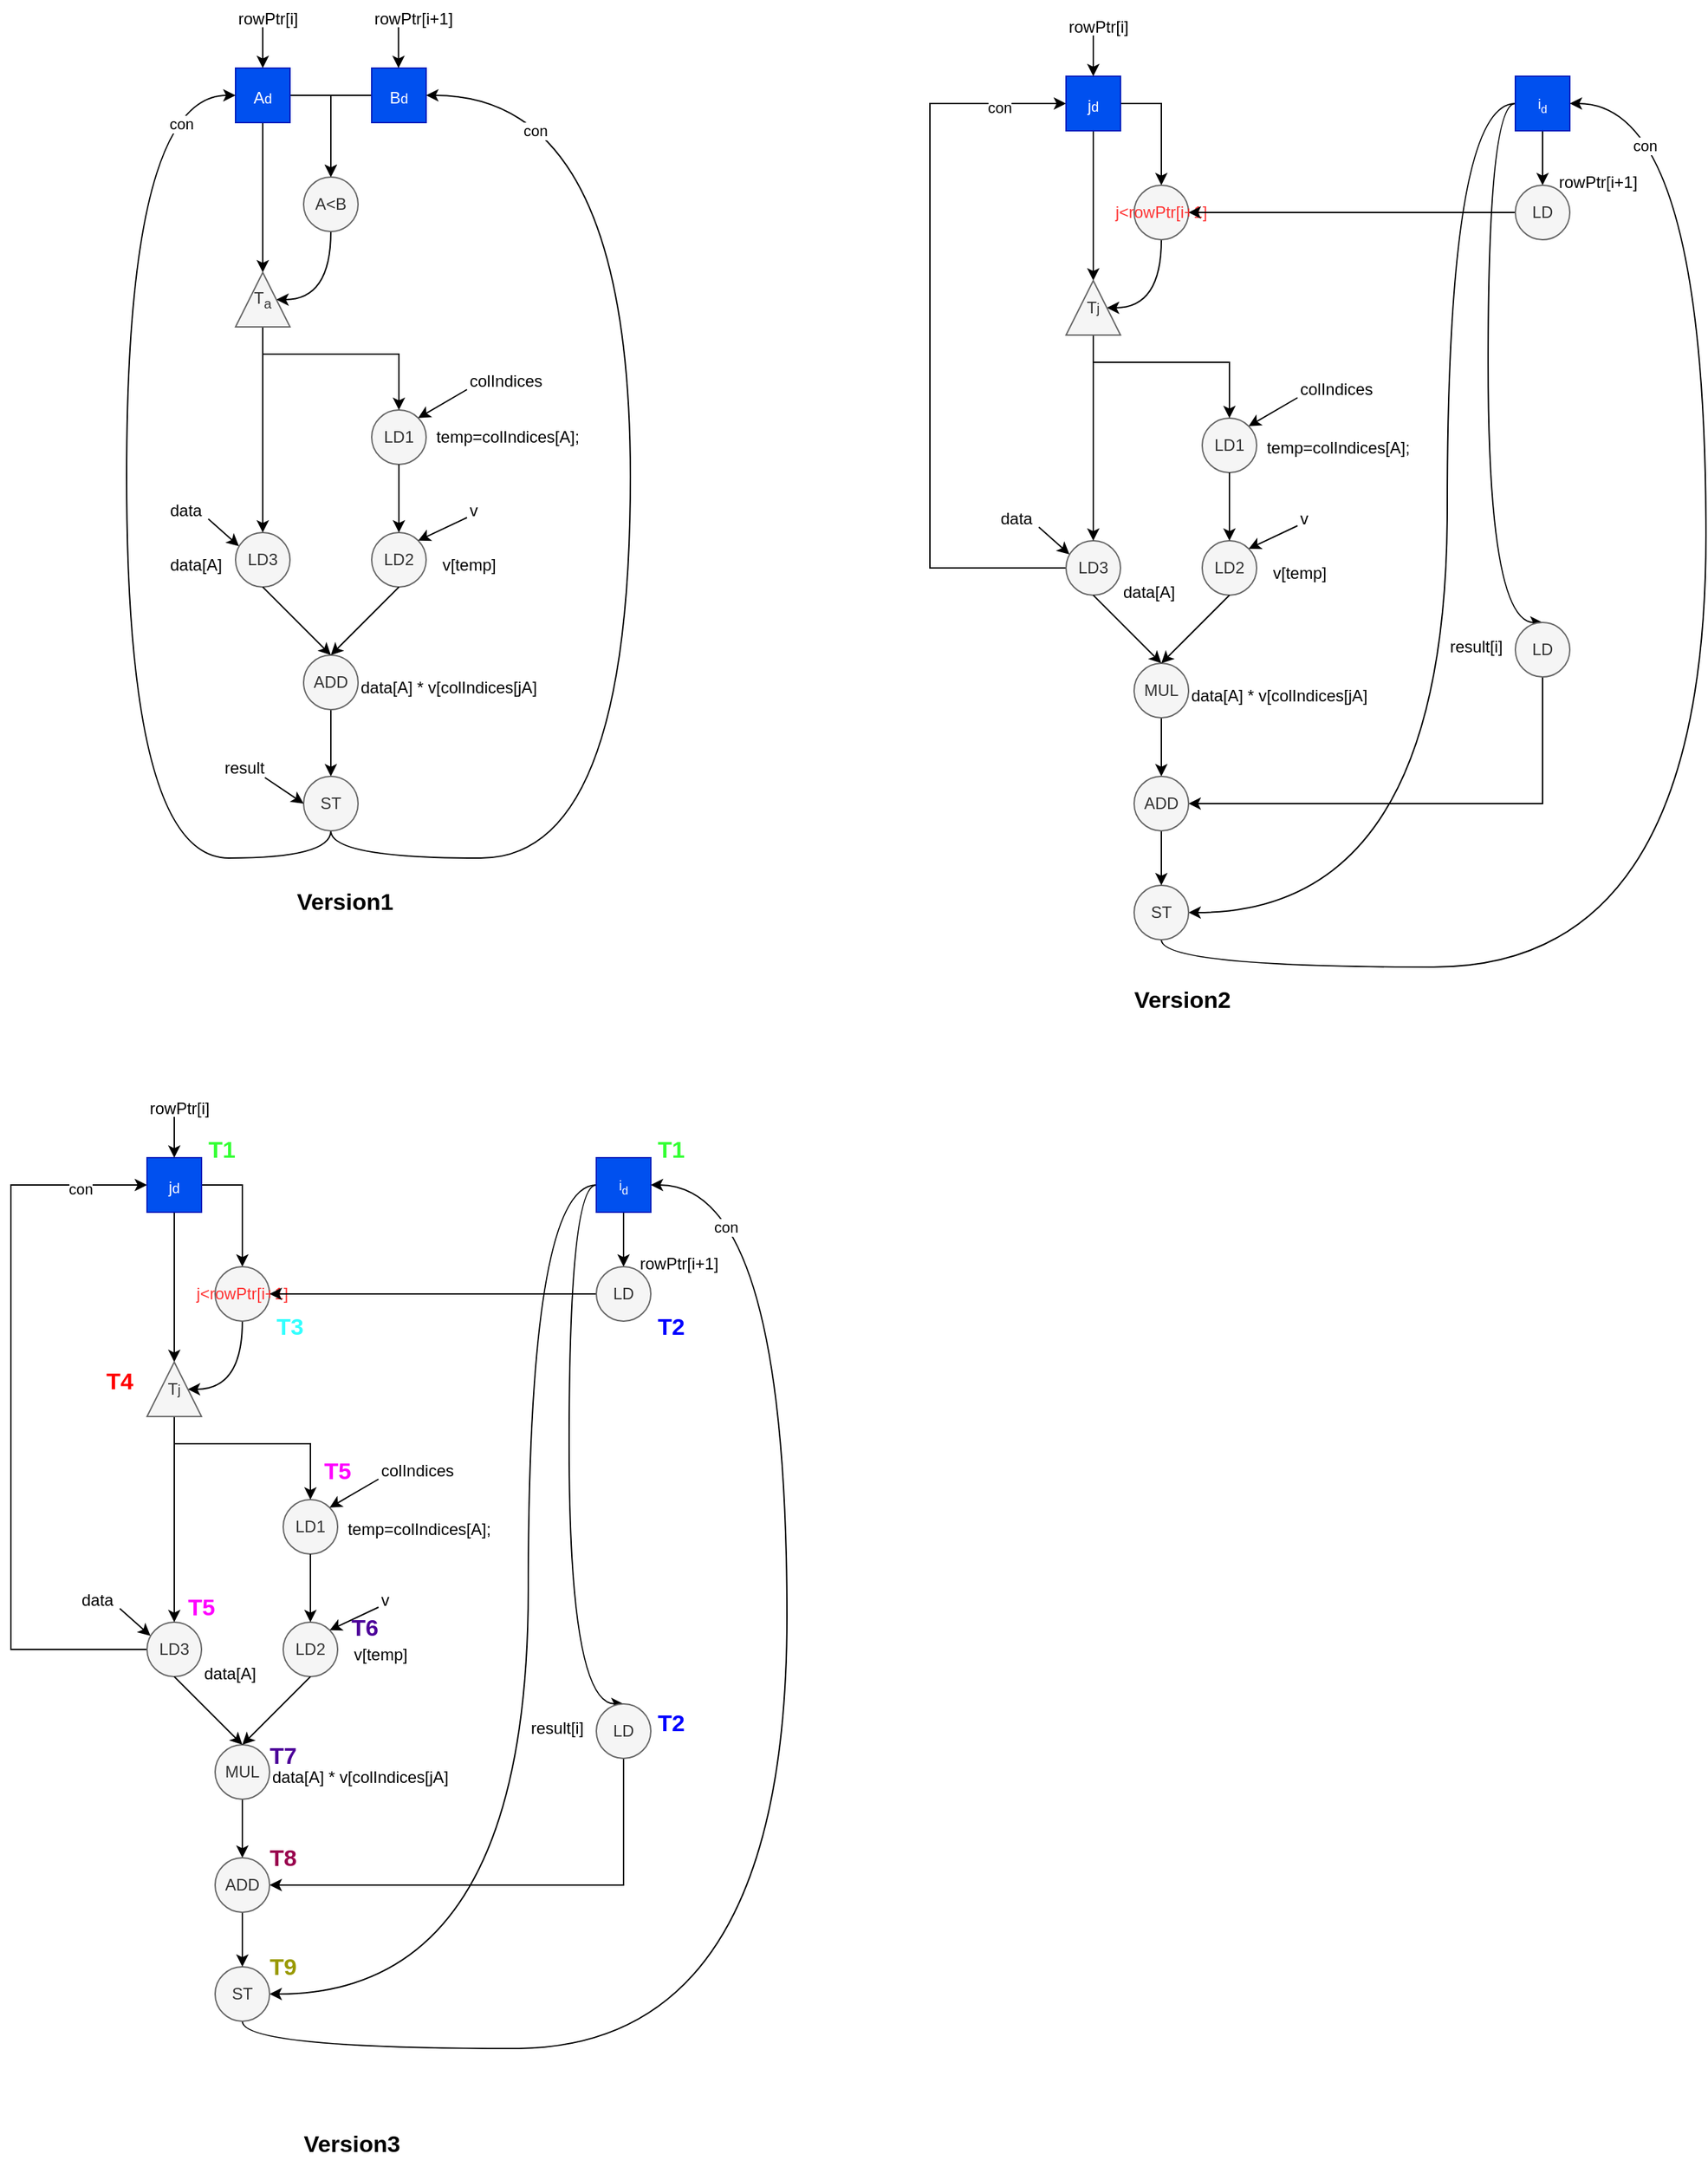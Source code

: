 <mxfile version="23.0.2" type="github">
  <diagram name="Page-1" id="8ce9d11a-91a2-4d17-14d8-a56ed91bf033">
    <mxGraphModel dx="686" dy="501" grid="1" gridSize="10" guides="1" tooltips="1" connect="1" arrows="1" fold="1" page="1" pageScale="1" pageWidth="1920" pageHeight="1200" background="none" math="0" shadow="0">
      <root>
        <mxCell id="0" />
        <mxCell id="1" parent="0" />
        <mxCell id="U-zHn95BD_rkfPfJ5epH-1" value="LD3" style="ellipse;whiteSpace=wrap;html=1;aspect=fixed;fillColor=#f5f5f5;fontColor=#333333;strokeColor=#666666;" parent="1" vertex="1">
          <mxGeometry x="320" y="411" width="40" height="40" as="geometry" />
        </mxCell>
        <mxCell id="U-zHn95BD_rkfPfJ5epH-3" value="LD1" style="ellipse;whiteSpace=wrap;html=1;aspect=fixed;fillColor=#f5f5f5;fontColor=#333333;strokeColor=#666666;" parent="1" vertex="1">
          <mxGeometry x="420" y="321" width="40" height="40" as="geometry" />
        </mxCell>
        <mxCell id="U-zHn95BD_rkfPfJ5epH-4" value="LD2" style="ellipse;whiteSpace=wrap;html=1;aspect=fixed;fillColor=#f5f5f5;fontColor=#333333;strokeColor=#666666;" parent="1" vertex="1">
          <mxGeometry x="420" y="411" width="40" height="40" as="geometry" />
        </mxCell>
        <mxCell id="U-zHn95BD_rkfPfJ5epH-37" style="edgeStyle=orthogonalEdgeStyle;rounded=0;orthogonalLoop=1;jettySize=auto;html=1;exitX=0.5;exitY=1;exitDx=0;exitDy=0;entryX=0.5;entryY=0;entryDx=0;entryDy=0;" parent="1" source="U-zHn95BD_rkfPfJ5epH-5" target="U-zHn95BD_rkfPfJ5epH-36" edge="1">
          <mxGeometry relative="1" as="geometry" />
        </mxCell>
        <mxCell id="U-zHn95BD_rkfPfJ5epH-5" value="ADD" style="ellipse;whiteSpace=wrap;html=1;aspect=fixed;fillColor=#f5f5f5;fontColor=#333333;strokeColor=#666666;" parent="1" vertex="1">
          <mxGeometry x="370" y="501" width="40" height="40" as="geometry" />
        </mxCell>
        <mxCell id="U-zHn95BD_rkfPfJ5epH-6" value="" style="endArrow=classic;html=1;rounded=0;exitX=0.5;exitY=1;exitDx=0;exitDy=0;entryX=0.5;entryY=0;entryDx=0;entryDy=0;" parent="1" source="U-zHn95BD_rkfPfJ5epH-3" target="U-zHn95BD_rkfPfJ5epH-4" edge="1">
          <mxGeometry width="50" height="50" relative="1" as="geometry">
            <mxPoint x="450" y="391" as="sourcePoint" />
            <mxPoint x="490" y="521" as="targetPoint" />
          </mxGeometry>
        </mxCell>
        <mxCell id="U-zHn95BD_rkfPfJ5epH-7" value="" style="endArrow=classic;html=1;rounded=0;exitX=0.5;exitY=1;exitDx=0;exitDy=0;entryX=0.5;entryY=0;entryDx=0;entryDy=0;" parent="1" source="U-zHn95BD_rkfPfJ5epH-4" target="U-zHn95BD_rkfPfJ5epH-5" edge="1">
          <mxGeometry width="50" height="50" relative="1" as="geometry">
            <mxPoint x="430" y="501" as="sourcePoint" />
            <mxPoint x="350" y="511" as="targetPoint" />
          </mxGeometry>
        </mxCell>
        <mxCell id="U-zHn95BD_rkfPfJ5epH-8" value="" style="endArrow=classic;html=1;rounded=0;exitX=0.5;exitY=1;exitDx=0;exitDy=0;entryX=0.5;entryY=0;entryDx=0;entryDy=0;" parent="1" source="U-zHn95BD_rkfPfJ5epH-1" target="U-zHn95BD_rkfPfJ5epH-5" edge="1">
          <mxGeometry width="50" height="50" relative="1" as="geometry">
            <mxPoint x="450" y="501" as="sourcePoint" />
            <mxPoint x="350" y="551" as="targetPoint" />
          </mxGeometry>
        </mxCell>
        <mxCell id="U-zHn95BD_rkfPfJ5epH-9" value="temp=colIndices[A];" style="text;strokeColor=none;align=center;fillColor=none;html=1;verticalAlign=middle;whiteSpace=wrap;rounded=0;" parent="1" vertex="1">
          <mxGeometry x="490" y="326" width="60" height="30" as="geometry" />
        </mxCell>
        <mxCell id="U-zHn95BD_rkfPfJ5epH-10" value="data[A]" style="text;whiteSpace=wrap;" parent="1" vertex="1">
          <mxGeometry x="270" y="421" width="70" height="40" as="geometry" />
        </mxCell>
        <mxCell id="U-zHn95BD_rkfPfJ5epH-11" value="v[temp]" style="text;whiteSpace=wrap;" parent="1" vertex="1">
          <mxGeometry x="470" y="421" width="70" height="40" as="geometry" />
        </mxCell>
        <mxCell id="U-zHn95BD_rkfPfJ5epH-12" value="data[A] * v[colIndices[jA]" style="text;whiteSpace=wrap;" parent="1" vertex="1">
          <mxGeometry x="410" y="511" width="150" height="40" as="geometry" />
        </mxCell>
        <mxCell id="U-zHn95BD_rkfPfJ5epH-22" style="edgeStyle=orthogonalEdgeStyle;rounded=0;orthogonalLoop=1;jettySize=auto;html=1;exitX=1;exitY=0.5;exitDx=0;exitDy=0;entryX=0.5;entryY=0;entryDx=0;entryDy=0;" parent="1" source="U-zHn95BD_rkfPfJ5epH-13" target="U-zHn95BD_rkfPfJ5epH-20" edge="1">
          <mxGeometry relative="1" as="geometry" />
        </mxCell>
        <mxCell id="U-zHn95BD_rkfPfJ5epH-24" style="edgeStyle=orthogonalEdgeStyle;rounded=0;orthogonalLoop=1;jettySize=auto;html=1;exitX=0.5;exitY=1;exitDx=0;exitDy=0;entryX=1;entryY=0.5;entryDx=0;entryDy=0;" parent="1" source="U-zHn95BD_rkfPfJ5epH-13" target="U-zHn95BD_rkfPfJ5epH-21" edge="1">
          <mxGeometry relative="1" as="geometry" />
        </mxCell>
        <mxCell id="U-zHn95BD_rkfPfJ5epH-13" value="&lt;sub&gt;&lt;span style=&quot;font-size: 12px;&quot;&gt;A&lt;/span&gt;d&lt;/sub&gt;" style="whiteSpace=wrap;html=1;aspect=fixed;fillColor=#0050ef;strokeColor=#001DBC;fontColor=#ffffff;" parent="1" vertex="1">
          <mxGeometry x="320" y="70" width="40" height="40" as="geometry" />
        </mxCell>
        <mxCell id="U-zHn95BD_rkfPfJ5epH-25" style="edgeStyle=orthogonalEdgeStyle;rounded=0;orthogonalLoop=1;jettySize=auto;html=1;exitX=0;exitY=0.5;exitDx=0;exitDy=0;entryX=0.5;entryY=0;entryDx=0;entryDy=0;" parent="1" source="U-zHn95BD_rkfPfJ5epH-14" target="U-zHn95BD_rkfPfJ5epH-20" edge="1">
          <mxGeometry relative="1" as="geometry" />
        </mxCell>
        <mxCell id="U-zHn95BD_rkfPfJ5epH-14" value="&lt;sub&gt;&lt;span style=&quot;font-size: 12px;&quot;&gt;B&lt;/span&gt;d&lt;/sub&gt;" style="whiteSpace=wrap;html=1;aspect=fixed;fillColor=#0050ef;strokeColor=#001DBC;fontColor=#ffffff;" parent="1" vertex="1">
          <mxGeometry x="420" y="70" width="40" height="40" as="geometry" />
        </mxCell>
        <mxCell id="U-zHn95BD_rkfPfJ5epH-15" value="" style="endArrow=classic;html=1;rounded=0;entryX=0.5;entryY=0;entryDx=0;entryDy=0;" parent="1" target="U-zHn95BD_rkfPfJ5epH-13" edge="1">
          <mxGeometry width="50" height="50" relative="1" as="geometry">
            <mxPoint x="340" y="40" as="sourcePoint" />
            <mxPoint x="390" y="-10" as="targetPoint" />
          </mxGeometry>
        </mxCell>
        <mxCell id="U-zHn95BD_rkfPfJ5epH-17" value="" style="endArrow=classic;html=1;rounded=0;entryX=0.5;entryY=0;entryDx=0;entryDy=0;" parent="1" edge="1">
          <mxGeometry width="50" height="50" relative="1" as="geometry">
            <mxPoint x="439.71" y="40" as="sourcePoint" />
            <mxPoint x="439.71" y="70" as="targetPoint" />
          </mxGeometry>
        </mxCell>
        <mxCell id="U-zHn95BD_rkfPfJ5epH-18" value="rowPtr[i]" style="text;whiteSpace=wrap;" parent="1" vertex="1">
          <mxGeometry x="320" y="20" width="80" height="40" as="geometry" />
        </mxCell>
        <mxCell id="U-zHn95BD_rkfPfJ5epH-19" value="rowPtr[i+1]" style="text;whiteSpace=wrap;" parent="1" vertex="1">
          <mxGeometry x="420" y="20" width="80" height="40" as="geometry" />
        </mxCell>
        <mxCell id="U-zHn95BD_rkfPfJ5epH-23" style="edgeStyle=orthogonalEdgeStyle;rounded=0;orthogonalLoop=1;jettySize=auto;html=1;exitX=0.5;exitY=1;exitDx=0;exitDy=0;entryX=0.5;entryY=1;entryDx=0;entryDy=0;curved=1;" parent="1" source="U-zHn95BD_rkfPfJ5epH-20" target="U-zHn95BD_rkfPfJ5epH-21" edge="1">
          <mxGeometry relative="1" as="geometry">
            <Array as="points">
              <mxPoint x="390" y="240" />
            </Array>
          </mxGeometry>
        </mxCell>
        <mxCell id="U-zHn95BD_rkfPfJ5epH-20" value="A&amp;lt;B" style="ellipse;whiteSpace=wrap;html=1;aspect=fixed;fillColor=#f5f5f5;fontColor=#333333;strokeColor=#666666;" parent="1" vertex="1">
          <mxGeometry x="370" y="150" width="40" height="40" as="geometry" />
        </mxCell>
        <mxCell id="U-zHn95BD_rkfPfJ5epH-26" style="edgeStyle=orthogonalEdgeStyle;rounded=0;orthogonalLoop=1;jettySize=auto;html=1;exitX=0;exitY=0.5;exitDx=0;exitDy=0;entryX=0.5;entryY=0;entryDx=0;entryDy=0;" parent="1" source="U-zHn95BD_rkfPfJ5epH-21" target="U-zHn95BD_rkfPfJ5epH-1" edge="1">
          <mxGeometry relative="1" as="geometry" />
        </mxCell>
        <mxCell id="U-zHn95BD_rkfPfJ5epH-27" style="edgeStyle=orthogonalEdgeStyle;rounded=0;orthogonalLoop=1;jettySize=auto;html=1;exitX=0;exitY=0.5;exitDx=0;exitDy=0;entryX=0.5;entryY=0;entryDx=0;entryDy=0;" parent="1" source="U-zHn95BD_rkfPfJ5epH-21" target="U-zHn95BD_rkfPfJ5epH-3" edge="1">
          <mxGeometry relative="1" as="geometry">
            <Array as="points">
              <mxPoint x="340" y="280" />
            </Array>
          </mxGeometry>
        </mxCell>
        <mxCell id="U-zHn95BD_rkfPfJ5epH-21" value="T&lt;sub&gt;a&lt;/sub&gt;" style="triangle;whiteSpace=wrap;html=1;direction=north;fillColor=#f5f5f5;fontColor=#333333;strokeColor=#666666;" parent="1" vertex="1">
          <mxGeometry x="320" y="220" width="40" height="40" as="geometry" />
        </mxCell>
        <mxCell id="U-zHn95BD_rkfPfJ5epH-28" value="data" style="text;whiteSpace=wrap;" parent="1" vertex="1">
          <mxGeometry x="270" y="381" width="70" height="40" as="geometry" />
        </mxCell>
        <mxCell id="U-zHn95BD_rkfPfJ5epH-29" value="colIndices" style="text;whiteSpace=wrap;" parent="1" vertex="1">
          <mxGeometry x="490" y="286" width="70" height="40" as="geometry" />
        </mxCell>
        <mxCell id="U-zHn95BD_rkfPfJ5epH-30" value="v" style="text;whiteSpace=wrap;" parent="1" vertex="1">
          <mxGeometry x="490" y="381" width="20" height="19" as="geometry" />
        </mxCell>
        <mxCell id="U-zHn95BD_rkfPfJ5epH-32" value="" style="endArrow=classic;html=1;rounded=0;entryX=0.75;entryY=1;entryDx=0;entryDy=0;" parent="1" target="U-zHn95BD_rkfPfJ5epH-28" edge="1">
          <mxGeometry width="50" height="50" relative="1" as="geometry">
            <mxPoint x="300" y="401" as="sourcePoint" />
            <mxPoint x="350" y="351" as="targetPoint" />
          </mxGeometry>
        </mxCell>
        <mxCell id="U-zHn95BD_rkfPfJ5epH-34" value="" style="endArrow=classic;html=1;rounded=0;entryX=1;entryY=0;entryDx=0;entryDy=0;exitX=0;exitY=0.5;exitDx=0;exitDy=0;" parent="1" source="U-zHn95BD_rkfPfJ5epH-29" target="U-zHn95BD_rkfPfJ5epH-3" edge="1">
          <mxGeometry width="50" height="50" relative="1" as="geometry">
            <mxPoint x="490" y="321" as="sourcePoint" />
            <mxPoint x="520" y="390" as="targetPoint" />
          </mxGeometry>
        </mxCell>
        <mxCell id="U-zHn95BD_rkfPfJ5epH-35" value="" style="endArrow=classic;html=1;rounded=0;exitX=0;exitY=1;exitDx=0;exitDy=0;entryX=1;entryY=0;entryDx=0;entryDy=0;" parent="1" source="U-zHn95BD_rkfPfJ5epH-30" target="U-zHn95BD_rkfPfJ5epH-4" edge="1">
          <mxGeometry width="50" height="50" relative="1" as="geometry">
            <mxPoint x="510" y="401" as="sourcePoint" />
            <mxPoint x="780" y="350" as="targetPoint" />
          </mxGeometry>
        </mxCell>
        <mxCell id="U-zHn95BD_rkfPfJ5epH-41" style="edgeStyle=orthogonalEdgeStyle;rounded=0;orthogonalLoop=1;jettySize=auto;html=1;exitX=0.5;exitY=1;exitDx=0;exitDy=0;entryX=0;entryY=0.5;entryDx=0;entryDy=0;curved=1;" parent="1" source="U-zHn95BD_rkfPfJ5epH-36" target="U-zHn95BD_rkfPfJ5epH-13" edge="1">
          <mxGeometry relative="1" as="geometry">
            <Array as="points">
              <mxPoint x="390" y="650" />
              <mxPoint x="240" y="650" />
              <mxPoint x="240" y="90" />
            </Array>
          </mxGeometry>
        </mxCell>
        <mxCell id="U-zHn95BD_rkfPfJ5epH-46" value="con" style="edgeLabel;html=1;align=center;verticalAlign=middle;resizable=0;points=[];" parent="U-zHn95BD_rkfPfJ5epH-41" vertex="1" connectable="0">
          <mxGeometry x="0.901" y="-21" relative="1" as="geometry">
            <mxPoint as="offset" />
          </mxGeometry>
        </mxCell>
        <mxCell id="U-zHn95BD_rkfPfJ5epH-43" style="edgeStyle=orthogonalEdgeStyle;rounded=0;orthogonalLoop=1;jettySize=auto;html=1;exitX=0.5;exitY=1;exitDx=0;exitDy=0;entryX=1;entryY=0.5;entryDx=0;entryDy=0;curved=1;" parent="1" source="U-zHn95BD_rkfPfJ5epH-36" target="U-zHn95BD_rkfPfJ5epH-14" edge="1">
          <mxGeometry relative="1" as="geometry">
            <Array as="points">
              <mxPoint x="390" y="650" />
              <mxPoint x="610" y="650" />
              <mxPoint x="610" y="90" />
            </Array>
          </mxGeometry>
        </mxCell>
        <mxCell id="U-zHn95BD_rkfPfJ5epH-45" value="con" style="edgeLabel;html=1;align=center;verticalAlign=middle;resizable=0;points=[];" parent="U-zHn95BD_rkfPfJ5epH-43" vertex="1" connectable="0">
          <mxGeometry x="0.832" y="26" relative="1" as="geometry">
            <mxPoint as="offset" />
          </mxGeometry>
        </mxCell>
        <mxCell id="U-zHn95BD_rkfPfJ5epH-36" value="ST" style="ellipse;whiteSpace=wrap;html=1;aspect=fixed;fillColor=#f5f5f5;fontColor=#333333;strokeColor=#666666;" parent="1" vertex="1">
          <mxGeometry x="370" y="590" width="40" height="40" as="geometry" />
        </mxCell>
        <mxCell id="U-zHn95BD_rkfPfJ5epH-39" style="rounded=0;orthogonalLoop=1;jettySize=auto;html=1;exitX=1.052;exitY=1.043;exitDx=0;exitDy=0;entryX=0;entryY=0.5;entryDx=0;entryDy=0;exitPerimeter=0;" parent="1" source="U-zHn95BD_rkfPfJ5epH-38" target="U-zHn95BD_rkfPfJ5epH-36" edge="1">
          <mxGeometry relative="1" as="geometry" />
        </mxCell>
        <mxCell id="U-zHn95BD_rkfPfJ5epH-38" value="result" style="text;whiteSpace=wrap;" parent="1" vertex="1">
          <mxGeometry x="310" y="570" width="30" height="20" as="geometry" />
        </mxCell>
        <mxCell id="Nf0hPOVmcLd8asq8eckD-54" style="edgeStyle=orthogonalEdgeStyle;rounded=0;orthogonalLoop=1;jettySize=auto;html=1;exitX=0;exitY=0.5;exitDx=0;exitDy=0;entryX=0;entryY=0.5;entryDx=0;entryDy=0;" edge="1" parent="1" source="Nf0hPOVmcLd8asq8eckD-1" target="Nf0hPOVmcLd8asq8eckD-15">
          <mxGeometry relative="1" as="geometry">
            <Array as="points">
              <mxPoint x="830" y="437" />
              <mxPoint x="830" y="96" />
            </Array>
          </mxGeometry>
        </mxCell>
        <mxCell id="Nf0hPOVmcLd8asq8eckD-55" value="con" style="edgeLabel;html=1;align=center;verticalAlign=middle;resizable=0;points=[];" vertex="1" connectable="0" parent="Nf0hPOVmcLd8asq8eckD-54">
          <mxGeometry x="0.818" y="-3" relative="1" as="geometry">
            <mxPoint as="offset" />
          </mxGeometry>
        </mxCell>
        <mxCell id="Nf0hPOVmcLd8asq8eckD-1" value="LD3" style="ellipse;whiteSpace=wrap;html=1;aspect=fixed;fillColor=#f5f5f5;fontColor=#333333;strokeColor=#666666;" vertex="1" parent="1">
          <mxGeometry x="930" y="417" width="40" height="40" as="geometry" />
        </mxCell>
        <mxCell id="Nf0hPOVmcLd8asq8eckD-2" value="LD1" style="ellipse;whiteSpace=wrap;html=1;aspect=fixed;fillColor=#f5f5f5;fontColor=#333333;strokeColor=#666666;" vertex="1" parent="1">
          <mxGeometry x="1030" y="327" width="40" height="40" as="geometry" />
        </mxCell>
        <mxCell id="Nf0hPOVmcLd8asq8eckD-3" value="LD2" style="ellipse;whiteSpace=wrap;html=1;aspect=fixed;fillColor=#f5f5f5;fontColor=#333333;strokeColor=#666666;" vertex="1" parent="1">
          <mxGeometry x="1030" y="417" width="40" height="40" as="geometry" />
        </mxCell>
        <mxCell id="Nf0hPOVmcLd8asq8eckD-50" style="edgeStyle=orthogonalEdgeStyle;rounded=0;orthogonalLoop=1;jettySize=auto;html=1;exitX=0.5;exitY=1;exitDx=0;exitDy=0;entryX=0.5;entryY=0;entryDx=0;entryDy=0;" edge="1" parent="1" source="Nf0hPOVmcLd8asq8eckD-5" target="Nf0hPOVmcLd8asq8eckD-49">
          <mxGeometry relative="1" as="geometry" />
        </mxCell>
        <mxCell id="Nf0hPOVmcLd8asq8eckD-5" value="MUL" style="ellipse;whiteSpace=wrap;html=1;aspect=fixed;fillColor=#f5f5f5;fontColor=#333333;strokeColor=#666666;" vertex="1" parent="1">
          <mxGeometry x="980" y="507" width="40" height="40" as="geometry" />
        </mxCell>
        <mxCell id="Nf0hPOVmcLd8asq8eckD-6" value="" style="endArrow=classic;html=1;rounded=0;exitX=0.5;exitY=1;exitDx=0;exitDy=0;entryX=0.5;entryY=0;entryDx=0;entryDy=0;" edge="1" parent="1" source="Nf0hPOVmcLd8asq8eckD-2" target="Nf0hPOVmcLd8asq8eckD-3">
          <mxGeometry width="50" height="50" relative="1" as="geometry">
            <mxPoint x="1060" y="397" as="sourcePoint" />
            <mxPoint x="1100" y="527" as="targetPoint" />
          </mxGeometry>
        </mxCell>
        <mxCell id="Nf0hPOVmcLd8asq8eckD-7" value="" style="endArrow=classic;html=1;rounded=0;exitX=0.5;exitY=1;exitDx=0;exitDy=0;entryX=0.5;entryY=0;entryDx=0;entryDy=0;" edge="1" parent="1" source="Nf0hPOVmcLd8asq8eckD-3" target="Nf0hPOVmcLd8asq8eckD-5">
          <mxGeometry width="50" height="50" relative="1" as="geometry">
            <mxPoint x="1040" y="507" as="sourcePoint" />
            <mxPoint x="960" y="517" as="targetPoint" />
          </mxGeometry>
        </mxCell>
        <mxCell id="Nf0hPOVmcLd8asq8eckD-8" value="" style="endArrow=classic;html=1;rounded=0;exitX=0.5;exitY=1;exitDx=0;exitDy=0;entryX=0.5;entryY=0;entryDx=0;entryDy=0;" edge="1" parent="1" source="Nf0hPOVmcLd8asq8eckD-1" target="Nf0hPOVmcLd8asq8eckD-5">
          <mxGeometry width="50" height="50" relative="1" as="geometry">
            <mxPoint x="1060" y="507" as="sourcePoint" />
            <mxPoint x="960" y="557" as="targetPoint" />
          </mxGeometry>
        </mxCell>
        <mxCell id="Nf0hPOVmcLd8asq8eckD-9" value="temp=colIndices[A];" style="text;strokeColor=none;align=center;fillColor=none;html=1;verticalAlign=middle;whiteSpace=wrap;rounded=0;" vertex="1" parent="1">
          <mxGeometry x="1100" y="336" width="60" height="26" as="geometry" />
        </mxCell>
        <mxCell id="Nf0hPOVmcLd8asq8eckD-10" value="data[A]" style="text;whiteSpace=wrap;" vertex="1" parent="1">
          <mxGeometry x="970" y="441" width="70" height="40" as="geometry" />
        </mxCell>
        <mxCell id="Nf0hPOVmcLd8asq8eckD-11" value="v[temp]" style="text;whiteSpace=wrap;" vertex="1" parent="1">
          <mxGeometry x="1080" y="427" width="70" height="40" as="geometry" />
        </mxCell>
        <mxCell id="Nf0hPOVmcLd8asq8eckD-12" value="data[A] * v[colIndices[jA]" style="text;whiteSpace=wrap;" vertex="1" parent="1">
          <mxGeometry x="1020" y="517" width="150" height="40" as="geometry" />
        </mxCell>
        <mxCell id="Nf0hPOVmcLd8asq8eckD-13" style="edgeStyle=orthogonalEdgeStyle;rounded=0;orthogonalLoop=1;jettySize=auto;html=1;exitX=1;exitY=0.5;exitDx=0;exitDy=0;entryX=0.5;entryY=0;entryDx=0;entryDy=0;" edge="1" parent="1" source="Nf0hPOVmcLd8asq8eckD-15" target="Nf0hPOVmcLd8asq8eckD-23">
          <mxGeometry relative="1" as="geometry" />
        </mxCell>
        <mxCell id="Nf0hPOVmcLd8asq8eckD-14" style="edgeStyle=orthogonalEdgeStyle;rounded=0;orthogonalLoop=1;jettySize=auto;html=1;exitX=0.5;exitY=1;exitDx=0;exitDy=0;entryX=1;entryY=0.5;entryDx=0;entryDy=0;" edge="1" parent="1" source="Nf0hPOVmcLd8asq8eckD-15" target="Nf0hPOVmcLd8asq8eckD-26">
          <mxGeometry relative="1" as="geometry" />
        </mxCell>
        <mxCell id="Nf0hPOVmcLd8asq8eckD-15" value="&lt;sub&gt;&lt;span style=&quot;font-size: 12px;&quot;&gt;j&lt;/span&gt;d&lt;/sub&gt;" style="whiteSpace=wrap;html=1;aspect=fixed;fillColor=#0050ef;strokeColor=#001DBC;fontColor=#ffffff;" vertex="1" parent="1">
          <mxGeometry x="930" y="76" width="40" height="40" as="geometry" />
        </mxCell>
        <mxCell id="Nf0hPOVmcLd8asq8eckD-43" style="edgeStyle=orthogonalEdgeStyle;rounded=0;orthogonalLoop=1;jettySize=auto;html=1;exitX=0.5;exitY=1;exitDx=0;exitDy=0;entryX=0.5;entryY=0;entryDx=0;entryDy=0;" edge="1" parent="1" source="Nf0hPOVmcLd8asq8eckD-17" target="Nf0hPOVmcLd8asq8eckD-42">
          <mxGeometry relative="1" as="geometry" />
        </mxCell>
        <mxCell id="Nf0hPOVmcLd8asq8eckD-48" style="edgeStyle=orthogonalEdgeStyle;rounded=0;orthogonalLoop=1;jettySize=auto;html=1;exitX=0;exitY=0.5;exitDx=0;exitDy=0;entryX=0.5;entryY=0;entryDx=0;entryDy=0;curved=1;" edge="1" parent="1" source="Nf0hPOVmcLd8asq8eckD-17" target="Nf0hPOVmcLd8asq8eckD-47">
          <mxGeometry relative="1" as="geometry">
            <Array as="points">
              <mxPoint x="1240" y="96" />
              <mxPoint x="1240" y="477" />
            </Array>
          </mxGeometry>
        </mxCell>
        <mxCell id="Nf0hPOVmcLd8asq8eckD-53" style="edgeStyle=orthogonalEdgeStyle;rounded=0;orthogonalLoop=1;jettySize=auto;html=1;exitX=0;exitY=0.5;exitDx=0;exitDy=0;entryX=1;entryY=0.5;entryDx=0;entryDy=0;curved=1;" edge="1" parent="1" source="Nf0hPOVmcLd8asq8eckD-17" target="Nf0hPOVmcLd8asq8eckD-37">
          <mxGeometry relative="1" as="geometry">
            <Array as="points">
              <mxPoint x="1210" y="96" />
              <mxPoint x="1210" y="690" />
            </Array>
          </mxGeometry>
        </mxCell>
        <mxCell id="Nf0hPOVmcLd8asq8eckD-17" value="&lt;span style=&quot;font-size: 10px;&quot;&gt;i&lt;sub&gt;d&lt;/sub&gt;&lt;/span&gt;" style="whiteSpace=wrap;html=1;aspect=fixed;fillColor=#0050ef;strokeColor=#001DBC;fontColor=#ffffff;" vertex="1" parent="1">
          <mxGeometry x="1260" y="76" width="40" height="40" as="geometry" />
        </mxCell>
        <mxCell id="Nf0hPOVmcLd8asq8eckD-18" value="" style="endArrow=classic;html=1;rounded=0;entryX=0.5;entryY=0;entryDx=0;entryDy=0;" edge="1" parent="1" target="Nf0hPOVmcLd8asq8eckD-15">
          <mxGeometry width="50" height="50" relative="1" as="geometry">
            <mxPoint x="950" y="46" as="sourcePoint" />
            <mxPoint x="1000" y="-4" as="targetPoint" />
          </mxGeometry>
        </mxCell>
        <mxCell id="Nf0hPOVmcLd8asq8eckD-20" value="rowPtr[i]" style="text;whiteSpace=wrap;" vertex="1" parent="1">
          <mxGeometry x="930" y="26" width="80" height="40" as="geometry" />
        </mxCell>
        <mxCell id="Nf0hPOVmcLd8asq8eckD-22" style="edgeStyle=orthogonalEdgeStyle;rounded=0;orthogonalLoop=1;jettySize=auto;html=1;exitX=0.5;exitY=1;exitDx=0;exitDy=0;entryX=0.5;entryY=1;entryDx=0;entryDy=0;curved=1;" edge="1" parent="1" source="Nf0hPOVmcLd8asq8eckD-23" target="Nf0hPOVmcLd8asq8eckD-26">
          <mxGeometry relative="1" as="geometry">
            <Array as="points">
              <mxPoint x="1000" y="246" />
            </Array>
          </mxGeometry>
        </mxCell>
        <mxCell id="Nf0hPOVmcLd8asq8eckD-23" value="&lt;font color=&quot;#ff3333&quot;&gt;j&amp;lt;rowPtr[i+1]&lt;/font&gt;" style="ellipse;whiteSpace=wrap;html=1;aspect=fixed;fillColor=#f5f5f5;fontColor=#333333;strokeColor=#666666;" vertex="1" parent="1">
          <mxGeometry x="980" y="156" width="40" height="40" as="geometry" />
        </mxCell>
        <mxCell id="Nf0hPOVmcLd8asq8eckD-24" style="edgeStyle=orthogonalEdgeStyle;rounded=0;orthogonalLoop=1;jettySize=auto;html=1;exitX=0;exitY=0.5;exitDx=0;exitDy=0;entryX=0.5;entryY=0;entryDx=0;entryDy=0;" edge="1" parent="1" source="Nf0hPOVmcLd8asq8eckD-26" target="Nf0hPOVmcLd8asq8eckD-1">
          <mxGeometry relative="1" as="geometry" />
        </mxCell>
        <mxCell id="Nf0hPOVmcLd8asq8eckD-25" style="edgeStyle=orthogonalEdgeStyle;rounded=0;orthogonalLoop=1;jettySize=auto;html=1;exitX=0;exitY=0.5;exitDx=0;exitDy=0;entryX=0.5;entryY=0;entryDx=0;entryDy=0;" edge="1" parent="1" source="Nf0hPOVmcLd8asq8eckD-26" target="Nf0hPOVmcLd8asq8eckD-2">
          <mxGeometry relative="1" as="geometry">
            <Array as="points">
              <mxPoint x="950" y="286" />
            </Array>
          </mxGeometry>
        </mxCell>
        <mxCell id="Nf0hPOVmcLd8asq8eckD-26" value="T&lt;span style=&quot;font-size: 10px;&quot;&gt;j&lt;/span&gt;" style="triangle;whiteSpace=wrap;html=1;direction=north;fillColor=#f5f5f5;fontColor=#333333;strokeColor=#666666;" vertex="1" parent="1">
          <mxGeometry x="930" y="226" width="40" height="40" as="geometry" />
        </mxCell>
        <mxCell id="Nf0hPOVmcLd8asq8eckD-27" value="data" style="text;whiteSpace=wrap;" vertex="1" parent="1">
          <mxGeometry x="880" y="387" width="70" height="40" as="geometry" />
        </mxCell>
        <mxCell id="Nf0hPOVmcLd8asq8eckD-28" value="colIndices" style="text;whiteSpace=wrap;" vertex="1" parent="1">
          <mxGeometry x="1100" y="292" width="70" height="40" as="geometry" />
        </mxCell>
        <mxCell id="Nf0hPOVmcLd8asq8eckD-29" value="v" style="text;whiteSpace=wrap;" vertex="1" parent="1">
          <mxGeometry x="1100" y="387" width="20" height="19" as="geometry" />
        </mxCell>
        <mxCell id="Nf0hPOVmcLd8asq8eckD-30" value="" style="endArrow=classic;html=1;rounded=0;entryX=0.75;entryY=1;entryDx=0;entryDy=0;" edge="1" parent="1" target="Nf0hPOVmcLd8asq8eckD-27">
          <mxGeometry width="50" height="50" relative="1" as="geometry">
            <mxPoint x="910" y="407" as="sourcePoint" />
            <mxPoint x="960" y="357" as="targetPoint" />
          </mxGeometry>
        </mxCell>
        <mxCell id="Nf0hPOVmcLd8asq8eckD-31" value="" style="endArrow=classic;html=1;rounded=0;entryX=1;entryY=0;entryDx=0;entryDy=0;exitX=0;exitY=0.5;exitDx=0;exitDy=0;" edge="1" parent="1" source="Nf0hPOVmcLd8asq8eckD-28" target="Nf0hPOVmcLd8asq8eckD-2">
          <mxGeometry width="50" height="50" relative="1" as="geometry">
            <mxPoint x="1100" y="327" as="sourcePoint" />
            <mxPoint x="1130" y="396" as="targetPoint" />
          </mxGeometry>
        </mxCell>
        <mxCell id="Nf0hPOVmcLd8asq8eckD-32" value="" style="endArrow=classic;html=1;rounded=0;exitX=0;exitY=1;exitDx=0;exitDy=0;entryX=1;entryY=0;entryDx=0;entryDy=0;" edge="1" parent="1" source="Nf0hPOVmcLd8asq8eckD-29" target="Nf0hPOVmcLd8asq8eckD-3">
          <mxGeometry width="50" height="50" relative="1" as="geometry">
            <mxPoint x="1120" y="407" as="sourcePoint" />
            <mxPoint x="1390" y="356" as="targetPoint" />
          </mxGeometry>
        </mxCell>
        <mxCell id="Nf0hPOVmcLd8asq8eckD-56" style="edgeStyle=orthogonalEdgeStyle;rounded=0;orthogonalLoop=1;jettySize=auto;html=1;exitX=0.5;exitY=1;exitDx=0;exitDy=0;entryX=1;entryY=0.5;entryDx=0;entryDy=0;curved=1;" edge="1" parent="1" source="Nf0hPOVmcLd8asq8eckD-37" target="Nf0hPOVmcLd8asq8eckD-17">
          <mxGeometry relative="1" as="geometry">
            <Array as="points">
              <mxPoint x="1000" y="730" />
              <mxPoint x="1400" y="730" />
              <mxPoint x="1400" y="96" />
            </Array>
          </mxGeometry>
        </mxCell>
        <mxCell id="Nf0hPOVmcLd8asq8eckD-57" value="con" style="edgeLabel;html=1;align=center;verticalAlign=middle;resizable=0;points=[];" vertex="1" connectable="0" parent="Nf0hPOVmcLd8asq8eckD-56">
          <mxGeometry x="0.905" y="31" relative="1" as="geometry">
            <mxPoint as="offset" />
          </mxGeometry>
        </mxCell>
        <mxCell id="Nf0hPOVmcLd8asq8eckD-37" value="ST" style="ellipse;whiteSpace=wrap;html=1;aspect=fixed;fillColor=#f5f5f5;fontColor=#333333;strokeColor=#666666;" vertex="1" parent="1">
          <mxGeometry x="980" y="670" width="40" height="40" as="geometry" />
        </mxCell>
        <mxCell id="Nf0hPOVmcLd8asq8eckD-39" value="result[i]" style="text;whiteSpace=wrap;" vertex="1" parent="1">
          <mxGeometry x="1210" y="481" width="30" height="20" as="geometry" />
        </mxCell>
        <mxCell id="Nf0hPOVmcLd8asq8eckD-40" value="&lt;b&gt;&lt;font style=&quot;font-size: 17px;&quot;&gt;Version1&lt;/font&gt;&lt;/b&gt;" style="text;html=1;align=center;verticalAlign=middle;resizable=0;points=[];autosize=1;strokeColor=none;fillColor=none;" vertex="1" parent="1">
          <mxGeometry x="355" y="668" width="90" height="30" as="geometry" />
        </mxCell>
        <mxCell id="Nf0hPOVmcLd8asq8eckD-41" value="&lt;b&gt;&lt;font style=&quot;font-size: 17px;&quot;&gt;Version2&lt;br&gt;&lt;/font&gt;&lt;/b&gt;" style="text;html=1;align=center;verticalAlign=middle;resizable=0;points=[];autosize=1;strokeColor=none;fillColor=none;" vertex="1" parent="1">
          <mxGeometry x="970" y="740" width="90" height="30" as="geometry" />
        </mxCell>
        <mxCell id="Nf0hPOVmcLd8asq8eckD-45" style="edgeStyle=orthogonalEdgeStyle;rounded=0;orthogonalLoop=1;jettySize=auto;html=1;exitX=0;exitY=0.5;exitDx=0;exitDy=0;entryX=1;entryY=0.5;entryDx=0;entryDy=0;" edge="1" parent="1" source="Nf0hPOVmcLd8asq8eckD-42" target="Nf0hPOVmcLd8asq8eckD-23">
          <mxGeometry relative="1" as="geometry" />
        </mxCell>
        <mxCell id="Nf0hPOVmcLd8asq8eckD-42" value="LD" style="ellipse;whiteSpace=wrap;html=1;aspect=fixed;fillColor=#f5f5f5;fontColor=#333333;strokeColor=#666666;" vertex="1" parent="1">
          <mxGeometry x="1260" y="156" width="40" height="40" as="geometry" />
        </mxCell>
        <mxCell id="Nf0hPOVmcLd8asq8eckD-51" style="edgeStyle=orthogonalEdgeStyle;rounded=0;orthogonalLoop=1;jettySize=auto;html=1;exitX=0.5;exitY=1;exitDx=0;exitDy=0;entryX=1;entryY=0.5;entryDx=0;entryDy=0;" edge="1" parent="1" source="Nf0hPOVmcLd8asq8eckD-47" target="Nf0hPOVmcLd8asq8eckD-49">
          <mxGeometry relative="1" as="geometry" />
        </mxCell>
        <mxCell id="Nf0hPOVmcLd8asq8eckD-47" value="LD" style="ellipse;whiteSpace=wrap;html=1;aspect=fixed;fillColor=#f5f5f5;fontColor=#333333;strokeColor=#666666;" vertex="1" parent="1">
          <mxGeometry x="1260" y="477" width="40" height="40" as="geometry" />
        </mxCell>
        <mxCell id="Nf0hPOVmcLd8asq8eckD-52" style="edgeStyle=orthogonalEdgeStyle;rounded=0;orthogonalLoop=1;jettySize=auto;html=1;exitX=0.5;exitY=1;exitDx=0;exitDy=0;entryX=0.5;entryY=0;entryDx=0;entryDy=0;" edge="1" parent="1" source="Nf0hPOVmcLd8asq8eckD-49" target="Nf0hPOVmcLd8asq8eckD-37">
          <mxGeometry relative="1" as="geometry" />
        </mxCell>
        <mxCell id="Nf0hPOVmcLd8asq8eckD-49" value="ADD" style="ellipse;whiteSpace=wrap;html=1;aspect=fixed;fillColor=#f5f5f5;fontColor=#333333;strokeColor=#666666;" vertex="1" parent="1">
          <mxGeometry x="980" y="590" width="40" height="40" as="geometry" />
        </mxCell>
        <mxCell id="Nf0hPOVmcLd8asq8eckD-58" value="rowPtr[i+1]" style="text;whiteSpace=wrap;" vertex="1" parent="1">
          <mxGeometry x="1290" y="140" width="80" height="40" as="geometry" />
        </mxCell>
        <mxCell id="Nf0hPOVmcLd8asq8eckD-59" style="edgeStyle=orthogonalEdgeStyle;rounded=0;orthogonalLoop=1;jettySize=auto;html=1;exitX=0;exitY=0.5;exitDx=0;exitDy=0;entryX=0;entryY=0.5;entryDx=0;entryDy=0;" edge="1" parent="1" source="Nf0hPOVmcLd8asq8eckD-61" target="Nf0hPOVmcLd8asq8eckD-75">
          <mxGeometry relative="1" as="geometry">
            <Array as="points">
              <mxPoint x="155" y="1231" />
              <mxPoint x="155" y="890" />
            </Array>
          </mxGeometry>
        </mxCell>
        <mxCell id="Nf0hPOVmcLd8asq8eckD-60" value="con" style="edgeLabel;html=1;align=center;verticalAlign=middle;resizable=0;points=[];" vertex="1" connectable="0" parent="Nf0hPOVmcLd8asq8eckD-59">
          <mxGeometry x="0.818" y="-3" relative="1" as="geometry">
            <mxPoint as="offset" />
          </mxGeometry>
        </mxCell>
        <mxCell id="Nf0hPOVmcLd8asq8eckD-61" value="LD3" style="ellipse;whiteSpace=wrap;html=1;aspect=fixed;fillColor=#f5f5f5;fontColor=#333333;strokeColor=#666666;" vertex="1" parent="1">
          <mxGeometry x="255" y="1211" width="40" height="40" as="geometry" />
        </mxCell>
        <mxCell id="Nf0hPOVmcLd8asq8eckD-62" value="LD1" style="ellipse;whiteSpace=wrap;html=1;aspect=fixed;fillColor=#f5f5f5;fontColor=#333333;strokeColor=#666666;" vertex="1" parent="1">
          <mxGeometry x="355" y="1121" width="40" height="40" as="geometry" />
        </mxCell>
        <mxCell id="Nf0hPOVmcLd8asq8eckD-63" value="LD2" style="ellipse;whiteSpace=wrap;html=1;aspect=fixed;fillColor=#f5f5f5;fontColor=#333333;strokeColor=#666666;" vertex="1" parent="1">
          <mxGeometry x="355" y="1211" width="40" height="40" as="geometry" />
        </mxCell>
        <mxCell id="Nf0hPOVmcLd8asq8eckD-64" style="edgeStyle=orthogonalEdgeStyle;rounded=0;orthogonalLoop=1;jettySize=auto;html=1;exitX=0.5;exitY=1;exitDx=0;exitDy=0;entryX=0.5;entryY=0;entryDx=0;entryDy=0;" edge="1" parent="1" source="Nf0hPOVmcLd8asq8eckD-65" target="Nf0hPOVmcLd8asq8eckD-103">
          <mxGeometry relative="1" as="geometry" />
        </mxCell>
        <mxCell id="Nf0hPOVmcLd8asq8eckD-65" value="MUL" style="ellipse;whiteSpace=wrap;html=1;aspect=fixed;fillColor=#f5f5f5;fontColor=#333333;strokeColor=#666666;" vertex="1" parent="1">
          <mxGeometry x="305" y="1301" width="40" height="40" as="geometry" />
        </mxCell>
        <mxCell id="Nf0hPOVmcLd8asq8eckD-66" value="" style="endArrow=classic;html=1;rounded=0;exitX=0.5;exitY=1;exitDx=0;exitDy=0;entryX=0.5;entryY=0;entryDx=0;entryDy=0;" edge="1" parent="1" source="Nf0hPOVmcLd8asq8eckD-62" target="Nf0hPOVmcLd8asq8eckD-63">
          <mxGeometry width="50" height="50" relative="1" as="geometry">
            <mxPoint x="385" y="1191" as="sourcePoint" />
            <mxPoint x="425" y="1321" as="targetPoint" />
          </mxGeometry>
        </mxCell>
        <mxCell id="Nf0hPOVmcLd8asq8eckD-67" value="" style="endArrow=classic;html=1;rounded=0;exitX=0.5;exitY=1;exitDx=0;exitDy=0;entryX=0.5;entryY=0;entryDx=0;entryDy=0;" edge="1" parent="1" source="Nf0hPOVmcLd8asq8eckD-63" target="Nf0hPOVmcLd8asq8eckD-65">
          <mxGeometry width="50" height="50" relative="1" as="geometry">
            <mxPoint x="365" y="1301" as="sourcePoint" />
            <mxPoint x="285" y="1311" as="targetPoint" />
          </mxGeometry>
        </mxCell>
        <mxCell id="Nf0hPOVmcLd8asq8eckD-68" value="" style="endArrow=classic;html=1;rounded=0;exitX=0.5;exitY=1;exitDx=0;exitDy=0;entryX=0.5;entryY=0;entryDx=0;entryDy=0;" edge="1" parent="1" source="Nf0hPOVmcLd8asq8eckD-61" target="Nf0hPOVmcLd8asq8eckD-65">
          <mxGeometry width="50" height="50" relative="1" as="geometry">
            <mxPoint x="385" y="1301" as="sourcePoint" />
            <mxPoint x="285" y="1351" as="targetPoint" />
          </mxGeometry>
        </mxCell>
        <mxCell id="Nf0hPOVmcLd8asq8eckD-69" value="temp=colIndices[A];" style="text;strokeColor=none;align=center;fillColor=none;html=1;verticalAlign=middle;whiteSpace=wrap;rounded=0;" vertex="1" parent="1">
          <mxGeometry x="425" y="1130" width="60" height="26" as="geometry" />
        </mxCell>
        <mxCell id="Nf0hPOVmcLd8asq8eckD-70" value="data[A]" style="text;whiteSpace=wrap;" vertex="1" parent="1">
          <mxGeometry x="295" y="1235" width="70" height="40" as="geometry" />
        </mxCell>
        <mxCell id="Nf0hPOVmcLd8asq8eckD-71" value="v[temp]" style="text;whiteSpace=wrap;" vertex="1" parent="1">
          <mxGeometry x="405" y="1221" width="70" height="40" as="geometry" />
        </mxCell>
        <mxCell id="Nf0hPOVmcLd8asq8eckD-72" value="data[A] * v[colIndices[jA]" style="text;whiteSpace=wrap;" vertex="1" parent="1">
          <mxGeometry x="345" y="1311" width="150" height="40" as="geometry" />
        </mxCell>
        <mxCell id="Nf0hPOVmcLd8asq8eckD-73" style="edgeStyle=orthogonalEdgeStyle;rounded=0;orthogonalLoop=1;jettySize=auto;html=1;exitX=1;exitY=0.5;exitDx=0;exitDy=0;entryX=0.5;entryY=0;entryDx=0;entryDy=0;" edge="1" parent="1" source="Nf0hPOVmcLd8asq8eckD-75" target="Nf0hPOVmcLd8asq8eckD-83">
          <mxGeometry relative="1" as="geometry" />
        </mxCell>
        <mxCell id="Nf0hPOVmcLd8asq8eckD-74" style="edgeStyle=orthogonalEdgeStyle;rounded=0;orthogonalLoop=1;jettySize=auto;html=1;exitX=0.5;exitY=1;exitDx=0;exitDy=0;entryX=1;entryY=0.5;entryDx=0;entryDy=0;" edge="1" parent="1" source="Nf0hPOVmcLd8asq8eckD-75" target="Nf0hPOVmcLd8asq8eckD-86">
          <mxGeometry relative="1" as="geometry" />
        </mxCell>
        <mxCell id="Nf0hPOVmcLd8asq8eckD-75" value="&lt;sub&gt;&lt;span style=&quot;font-size: 12px;&quot;&gt;j&lt;/span&gt;d&lt;/sub&gt;" style="whiteSpace=wrap;html=1;aspect=fixed;fillColor=#0050ef;strokeColor=#001DBC;fontColor=#ffffff;" vertex="1" parent="1">
          <mxGeometry x="255" y="870" width="40" height="40" as="geometry" />
        </mxCell>
        <mxCell id="Nf0hPOVmcLd8asq8eckD-76" style="edgeStyle=orthogonalEdgeStyle;rounded=0;orthogonalLoop=1;jettySize=auto;html=1;exitX=0.5;exitY=1;exitDx=0;exitDy=0;entryX=0.5;entryY=0;entryDx=0;entryDy=0;" edge="1" parent="1" source="Nf0hPOVmcLd8asq8eckD-79" target="Nf0hPOVmcLd8asq8eckD-99">
          <mxGeometry relative="1" as="geometry" />
        </mxCell>
        <mxCell id="Nf0hPOVmcLd8asq8eckD-77" style="edgeStyle=orthogonalEdgeStyle;rounded=0;orthogonalLoop=1;jettySize=auto;html=1;exitX=0;exitY=0.5;exitDx=0;exitDy=0;entryX=0.5;entryY=0;entryDx=0;entryDy=0;curved=1;" edge="1" parent="1" source="Nf0hPOVmcLd8asq8eckD-79" target="Nf0hPOVmcLd8asq8eckD-101">
          <mxGeometry relative="1" as="geometry">
            <Array as="points">
              <mxPoint x="565" y="890" />
              <mxPoint x="565" y="1271" />
            </Array>
          </mxGeometry>
        </mxCell>
        <mxCell id="Nf0hPOVmcLd8asq8eckD-78" style="edgeStyle=orthogonalEdgeStyle;rounded=0;orthogonalLoop=1;jettySize=auto;html=1;exitX=0;exitY=0.5;exitDx=0;exitDy=0;entryX=1;entryY=0.5;entryDx=0;entryDy=0;curved=1;" edge="1" parent="1" source="Nf0hPOVmcLd8asq8eckD-79" target="Nf0hPOVmcLd8asq8eckD-95">
          <mxGeometry relative="1" as="geometry">
            <Array as="points">
              <mxPoint x="535" y="890" />
              <mxPoint x="535" y="1484" />
            </Array>
          </mxGeometry>
        </mxCell>
        <mxCell id="Nf0hPOVmcLd8asq8eckD-79" value="&lt;span style=&quot;font-size: 10px;&quot;&gt;i&lt;sub&gt;d&lt;/sub&gt;&lt;/span&gt;" style="whiteSpace=wrap;html=1;aspect=fixed;fillColor=#0050ef;strokeColor=#001DBC;fontColor=#ffffff;" vertex="1" parent="1">
          <mxGeometry x="585" y="870" width="40" height="40" as="geometry" />
        </mxCell>
        <mxCell id="Nf0hPOVmcLd8asq8eckD-80" value="" style="endArrow=classic;html=1;rounded=0;entryX=0.5;entryY=0;entryDx=0;entryDy=0;" edge="1" parent="1" target="Nf0hPOVmcLd8asq8eckD-75">
          <mxGeometry width="50" height="50" relative="1" as="geometry">
            <mxPoint x="275" y="840" as="sourcePoint" />
            <mxPoint x="325" y="790" as="targetPoint" />
          </mxGeometry>
        </mxCell>
        <mxCell id="Nf0hPOVmcLd8asq8eckD-81" value="rowPtr[i]" style="text;whiteSpace=wrap;" vertex="1" parent="1">
          <mxGeometry x="255" y="820" width="80" height="40" as="geometry" />
        </mxCell>
        <mxCell id="Nf0hPOVmcLd8asq8eckD-82" style="edgeStyle=orthogonalEdgeStyle;rounded=0;orthogonalLoop=1;jettySize=auto;html=1;exitX=0.5;exitY=1;exitDx=0;exitDy=0;entryX=0.5;entryY=1;entryDx=0;entryDy=0;curved=1;" edge="1" parent="1" source="Nf0hPOVmcLd8asq8eckD-83" target="Nf0hPOVmcLd8asq8eckD-86">
          <mxGeometry relative="1" as="geometry">
            <Array as="points">
              <mxPoint x="325" y="1040" />
            </Array>
          </mxGeometry>
        </mxCell>
        <mxCell id="Nf0hPOVmcLd8asq8eckD-83" value="&lt;font color=&quot;#ff3333&quot;&gt;j&amp;lt;rowPtr[i+1]&lt;/font&gt;" style="ellipse;whiteSpace=wrap;html=1;aspect=fixed;fillColor=#f5f5f5;fontColor=#333333;strokeColor=#666666;" vertex="1" parent="1">
          <mxGeometry x="305" y="950" width="40" height="40" as="geometry" />
        </mxCell>
        <mxCell id="Nf0hPOVmcLd8asq8eckD-84" style="edgeStyle=orthogonalEdgeStyle;rounded=0;orthogonalLoop=1;jettySize=auto;html=1;exitX=0;exitY=0.5;exitDx=0;exitDy=0;entryX=0.5;entryY=0;entryDx=0;entryDy=0;" edge="1" parent="1" source="Nf0hPOVmcLd8asq8eckD-86" target="Nf0hPOVmcLd8asq8eckD-61">
          <mxGeometry relative="1" as="geometry" />
        </mxCell>
        <mxCell id="Nf0hPOVmcLd8asq8eckD-85" style="edgeStyle=orthogonalEdgeStyle;rounded=0;orthogonalLoop=1;jettySize=auto;html=1;exitX=0;exitY=0.5;exitDx=0;exitDy=0;entryX=0.5;entryY=0;entryDx=0;entryDy=0;" edge="1" parent="1" source="Nf0hPOVmcLd8asq8eckD-86" target="Nf0hPOVmcLd8asq8eckD-62">
          <mxGeometry relative="1" as="geometry">
            <Array as="points">
              <mxPoint x="275" y="1080" />
            </Array>
          </mxGeometry>
        </mxCell>
        <mxCell id="Nf0hPOVmcLd8asq8eckD-86" value="T&lt;span style=&quot;font-size: 10px;&quot;&gt;j&lt;/span&gt;" style="triangle;whiteSpace=wrap;html=1;direction=north;fillColor=#f5f5f5;fontColor=#333333;strokeColor=#666666;" vertex="1" parent="1">
          <mxGeometry x="255" y="1020" width="40" height="40" as="geometry" />
        </mxCell>
        <mxCell id="Nf0hPOVmcLd8asq8eckD-87" value="data" style="text;whiteSpace=wrap;" vertex="1" parent="1">
          <mxGeometry x="205" y="1181" width="70" height="40" as="geometry" />
        </mxCell>
        <mxCell id="Nf0hPOVmcLd8asq8eckD-88" value="colIndices" style="text;whiteSpace=wrap;" vertex="1" parent="1">
          <mxGeometry x="425" y="1086" width="70" height="40" as="geometry" />
        </mxCell>
        <mxCell id="Nf0hPOVmcLd8asq8eckD-89" value="v" style="text;whiteSpace=wrap;" vertex="1" parent="1">
          <mxGeometry x="425" y="1181" width="20" height="19" as="geometry" />
        </mxCell>
        <mxCell id="Nf0hPOVmcLd8asq8eckD-90" value="" style="endArrow=classic;html=1;rounded=0;entryX=0.75;entryY=1;entryDx=0;entryDy=0;" edge="1" parent="1" target="Nf0hPOVmcLd8asq8eckD-87">
          <mxGeometry width="50" height="50" relative="1" as="geometry">
            <mxPoint x="235" y="1201" as="sourcePoint" />
            <mxPoint x="285" y="1151" as="targetPoint" />
          </mxGeometry>
        </mxCell>
        <mxCell id="Nf0hPOVmcLd8asq8eckD-91" value="" style="endArrow=classic;html=1;rounded=0;entryX=1;entryY=0;entryDx=0;entryDy=0;exitX=0;exitY=0.5;exitDx=0;exitDy=0;" edge="1" parent="1" source="Nf0hPOVmcLd8asq8eckD-88" target="Nf0hPOVmcLd8asq8eckD-62">
          <mxGeometry width="50" height="50" relative="1" as="geometry">
            <mxPoint x="425" y="1121" as="sourcePoint" />
            <mxPoint x="455" y="1190" as="targetPoint" />
          </mxGeometry>
        </mxCell>
        <mxCell id="Nf0hPOVmcLd8asq8eckD-92" value="" style="endArrow=classic;html=1;rounded=0;exitX=0;exitY=1;exitDx=0;exitDy=0;entryX=1;entryY=0;entryDx=0;entryDy=0;" edge="1" parent="1" source="Nf0hPOVmcLd8asq8eckD-89" target="Nf0hPOVmcLd8asq8eckD-63">
          <mxGeometry width="50" height="50" relative="1" as="geometry">
            <mxPoint x="445" y="1201" as="sourcePoint" />
            <mxPoint x="715" y="1150" as="targetPoint" />
          </mxGeometry>
        </mxCell>
        <mxCell id="Nf0hPOVmcLd8asq8eckD-93" style="edgeStyle=orthogonalEdgeStyle;rounded=0;orthogonalLoop=1;jettySize=auto;html=1;exitX=0.5;exitY=1;exitDx=0;exitDy=0;entryX=1;entryY=0.5;entryDx=0;entryDy=0;curved=1;" edge="1" parent="1" source="Nf0hPOVmcLd8asq8eckD-95" target="Nf0hPOVmcLd8asq8eckD-79">
          <mxGeometry relative="1" as="geometry">
            <Array as="points">
              <mxPoint x="325" y="1524" />
              <mxPoint x="725" y="1524" />
              <mxPoint x="725" y="890" />
            </Array>
          </mxGeometry>
        </mxCell>
        <mxCell id="Nf0hPOVmcLd8asq8eckD-94" value="con" style="edgeLabel;html=1;align=center;verticalAlign=middle;resizable=0;points=[];" vertex="1" connectable="0" parent="Nf0hPOVmcLd8asq8eckD-93">
          <mxGeometry x="0.905" y="31" relative="1" as="geometry">
            <mxPoint as="offset" />
          </mxGeometry>
        </mxCell>
        <mxCell id="Nf0hPOVmcLd8asq8eckD-95" value="ST" style="ellipse;whiteSpace=wrap;html=1;aspect=fixed;fillColor=#f5f5f5;fontColor=#333333;strokeColor=#666666;" vertex="1" parent="1">
          <mxGeometry x="305" y="1464" width="40" height="40" as="geometry" />
        </mxCell>
        <mxCell id="Nf0hPOVmcLd8asq8eckD-96" value="result[i]" style="text;whiteSpace=wrap;" vertex="1" parent="1">
          <mxGeometry x="535" y="1275" width="30" height="20" as="geometry" />
        </mxCell>
        <mxCell id="Nf0hPOVmcLd8asq8eckD-97" value="&lt;b&gt;&lt;font style=&quot;font-size: 17px;&quot;&gt;Version3&lt;br&gt;&lt;/font&gt;&lt;/b&gt;" style="text;html=1;align=center;verticalAlign=middle;resizable=0;points=[];autosize=1;strokeColor=none;fillColor=none;" vertex="1" parent="1">
          <mxGeometry x="360" y="1580" width="90" height="30" as="geometry" />
        </mxCell>
        <mxCell id="Nf0hPOVmcLd8asq8eckD-98" style="edgeStyle=orthogonalEdgeStyle;rounded=0;orthogonalLoop=1;jettySize=auto;html=1;exitX=0;exitY=0.5;exitDx=0;exitDy=0;entryX=1;entryY=0.5;entryDx=0;entryDy=0;" edge="1" parent="1" source="Nf0hPOVmcLd8asq8eckD-99" target="Nf0hPOVmcLd8asq8eckD-83">
          <mxGeometry relative="1" as="geometry" />
        </mxCell>
        <mxCell id="Nf0hPOVmcLd8asq8eckD-99" value="LD" style="ellipse;whiteSpace=wrap;html=1;aspect=fixed;fillColor=#f5f5f5;fontColor=#333333;strokeColor=#666666;" vertex="1" parent="1">
          <mxGeometry x="585" y="950" width="40" height="40" as="geometry" />
        </mxCell>
        <mxCell id="Nf0hPOVmcLd8asq8eckD-100" style="edgeStyle=orthogonalEdgeStyle;rounded=0;orthogonalLoop=1;jettySize=auto;html=1;exitX=0.5;exitY=1;exitDx=0;exitDy=0;entryX=1;entryY=0.5;entryDx=0;entryDy=0;" edge="1" parent="1" source="Nf0hPOVmcLd8asq8eckD-101" target="Nf0hPOVmcLd8asq8eckD-103">
          <mxGeometry relative="1" as="geometry" />
        </mxCell>
        <mxCell id="Nf0hPOVmcLd8asq8eckD-101" value="LD" style="ellipse;whiteSpace=wrap;html=1;aspect=fixed;fillColor=#f5f5f5;fontColor=#333333;strokeColor=#666666;" vertex="1" parent="1">
          <mxGeometry x="585" y="1271" width="40" height="40" as="geometry" />
        </mxCell>
        <mxCell id="Nf0hPOVmcLd8asq8eckD-102" style="edgeStyle=orthogonalEdgeStyle;rounded=0;orthogonalLoop=1;jettySize=auto;html=1;exitX=0.5;exitY=1;exitDx=0;exitDy=0;entryX=0.5;entryY=0;entryDx=0;entryDy=0;" edge="1" parent="1" source="Nf0hPOVmcLd8asq8eckD-103" target="Nf0hPOVmcLd8asq8eckD-95">
          <mxGeometry relative="1" as="geometry" />
        </mxCell>
        <mxCell id="Nf0hPOVmcLd8asq8eckD-103" value="ADD" style="ellipse;whiteSpace=wrap;html=1;aspect=fixed;fillColor=#f5f5f5;fontColor=#333333;strokeColor=#666666;" vertex="1" parent="1">
          <mxGeometry x="305" y="1384" width="40" height="40" as="geometry" />
        </mxCell>
        <mxCell id="Nf0hPOVmcLd8asq8eckD-104" value="rowPtr[i+1]" style="text;whiteSpace=wrap;" vertex="1" parent="1">
          <mxGeometry x="615" y="934" width="80" height="40" as="geometry" />
        </mxCell>
        <mxCell id="Nf0hPOVmcLd8asq8eckD-105" value="&lt;b&gt;&lt;font style=&quot;font-size: 17px;&quot;&gt;T1&lt;/font&gt;&lt;/b&gt;" style="text;html=1;strokeColor=none;fillColor=none;align=center;verticalAlign=middle;whiteSpace=wrap;rounded=0;fontColor=#33FF33;" vertex="1" parent="1">
          <mxGeometry x="280" y="850" width="60" height="30" as="geometry" />
        </mxCell>
        <mxCell id="Nf0hPOVmcLd8asq8eckD-106" value="&lt;b&gt;&lt;font style=&quot;font-size: 17px;&quot;&gt;T1&lt;/font&gt;&lt;/b&gt;" style="text;html=1;strokeColor=none;fillColor=none;align=center;verticalAlign=middle;whiteSpace=wrap;rounded=0;fontColor=#33FF33;" vertex="1" parent="1">
          <mxGeometry x="610" y="850" width="60" height="30" as="geometry" />
        </mxCell>
        <mxCell id="Nf0hPOVmcLd8asq8eckD-107" value="&lt;b&gt;&lt;font color=&quot;#0000ff&quot; style=&quot;font-size: 17px;&quot;&gt;T2&lt;/font&gt;&lt;/b&gt;" style="text;html=1;strokeColor=none;fillColor=none;align=center;verticalAlign=middle;whiteSpace=wrap;rounded=0;fontColor=#33FF33;" vertex="1" parent="1">
          <mxGeometry x="610" y="980" width="60" height="30" as="geometry" />
        </mxCell>
        <mxCell id="Nf0hPOVmcLd8asq8eckD-108" value="&lt;b&gt;&lt;font color=&quot;#33ffff&quot; style=&quot;font-size: 17px;&quot;&gt;T3&lt;/font&gt;&lt;/b&gt;" style="text;html=1;strokeColor=none;fillColor=none;align=center;verticalAlign=middle;whiteSpace=wrap;rounded=0;fontColor=#33FF33;" vertex="1" parent="1">
          <mxGeometry x="330" y="980" width="60" height="30" as="geometry" />
        </mxCell>
        <mxCell id="Nf0hPOVmcLd8asq8eckD-109" value="&lt;b&gt;&lt;font color=&quot;#ff0000&quot; style=&quot;font-size: 17px;&quot;&gt;T4&lt;/font&gt;&lt;/b&gt;" style="text;html=1;strokeColor=none;fillColor=none;align=center;verticalAlign=middle;whiteSpace=wrap;rounded=0;fontColor=#FFFF00;" vertex="1" parent="1">
          <mxGeometry x="205" y="1020" width="60" height="30" as="geometry" />
        </mxCell>
        <mxCell id="Nf0hPOVmcLd8asq8eckD-110" value="&lt;b&gt;&lt;font color=&quot;#0000ff&quot; style=&quot;font-size: 17px;&quot;&gt;T2&lt;/font&gt;&lt;/b&gt;" style="text;html=1;strokeColor=none;fillColor=none;align=center;verticalAlign=middle;whiteSpace=wrap;rounded=0;fontColor=#33FF33;" vertex="1" parent="1">
          <mxGeometry x="610" y="1271" width="60" height="30" as="geometry" />
        </mxCell>
        <mxCell id="Nf0hPOVmcLd8asq8eckD-111" value="&lt;b&gt;&lt;font color=&quot;#ff00ff&quot; style=&quot;font-size: 17px;&quot;&gt;T5&lt;/font&gt;&lt;/b&gt;" style="text;html=1;strokeColor=none;fillColor=none;align=center;verticalAlign=middle;whiteSpace=wrap;rounded=0;fontColor=#FFFF00;" vertex="1" parent="1">
          <mxGeometry x="365" y="1086" width="60" height="30" as="geometry" />
        </mxCell>
        <mxCell id="Nf0hPOVmcLd8asq8eckD-112" value="&lt;b&gt;&lt;font color=&quot;#ff00ff&quot; style=&quot;font-size: 17px;&quot;&gt;T5&lt;/font&gt;&lt;/b&gt;" style="text;html=1;strokeColor=none;fillColor=none;align=center;verticalAlign=middle;whiteSpace=wrap;rounded=0;fontColor=#FFFF00;" vertex="1" parent="1">
          <mxGeometry x="265" y="1186" width="60" height="30" as="geometry" />
        </mxCell>
        <mxCell id="Nf0hPOVmcLd8asq8eckD-113" value="&lt;b&gt;&lt;font color=&quot;#99004d&quot; style=&quot;font-size: 17px;&quot;&gt;T8&lt;/font&gt;&lt;/b&gt;" style="text;html=1;strokeColor=none;fillColor=none;align=center;verticalAlign=middle;whiteSpace=wrap;rounded=0;fontColor=#FFFF00;" vertex="1" parent="1">
          <mxGeometry x="325" y="1370" width="60" height="30" as="geometry" />
        </mxCell>
        <mxCell id="Nf0hPOVmcLd8asq8eckD-114" value="&lt;b&gt;&lt;font color=&quot;#4c0099&quot; style=&quot;font-size: 17px;&quot;&gt;T7&lt;/font&gt;&lt;/b&gt;" style="text;html=1;strokeColor=none;fillColor=none;align=center;verticalAlign=middle;whiteSpace=wrap;rounded=0;fontColor=#FFFF00;" vertex="1" parent="1">
          <mxGeometry x="325" y="1295" width="60" height="30" as="geometry" />
        </mxCell>
        <mxCell id="Nf0hPOVmcLd8asq8eckD-115" value="&lt;b&gt;&lt;font color=&quot;#4c0099&quot; style=&quot;font-size: 17px;&quot;&gt;T6&lt;/font&gt;&lt;/b&gt;" style="text;html=1;strokeColor=none;fillColor=none;align=center;verticalAlign=middle;whiteSpace=wrap;rounded=0;fontColor=#FFFF00;" vertex="1" parent="1">
          <mxGeometry x="385" y="1201" width="60" height="30" as="geometry" />
        </mxCell>
        <mxCell id="Nf0hPOVmcLd8asq8eckD-116" value="&lt;b&gt;&lt;font color=&quot;#999900&quot; style=&quot;font-size: 17px;&quot;&gt;T9&lt;/font&gt;&lt;/b&gt;" style="text;html=1;strokeColor=none;fillColor=none;align=center;verticalAlign=middle;whiteSpace=wrap;rounded=0;fontColor=#FFFF00;" vertex="1" parent="1">
          <mxGeometry x="325" y="1450" width="60" height="30" as="geometry" />
        </mxCell>
      </root>
    </mxGraphModel>
  </diagram>
</mxfile>
